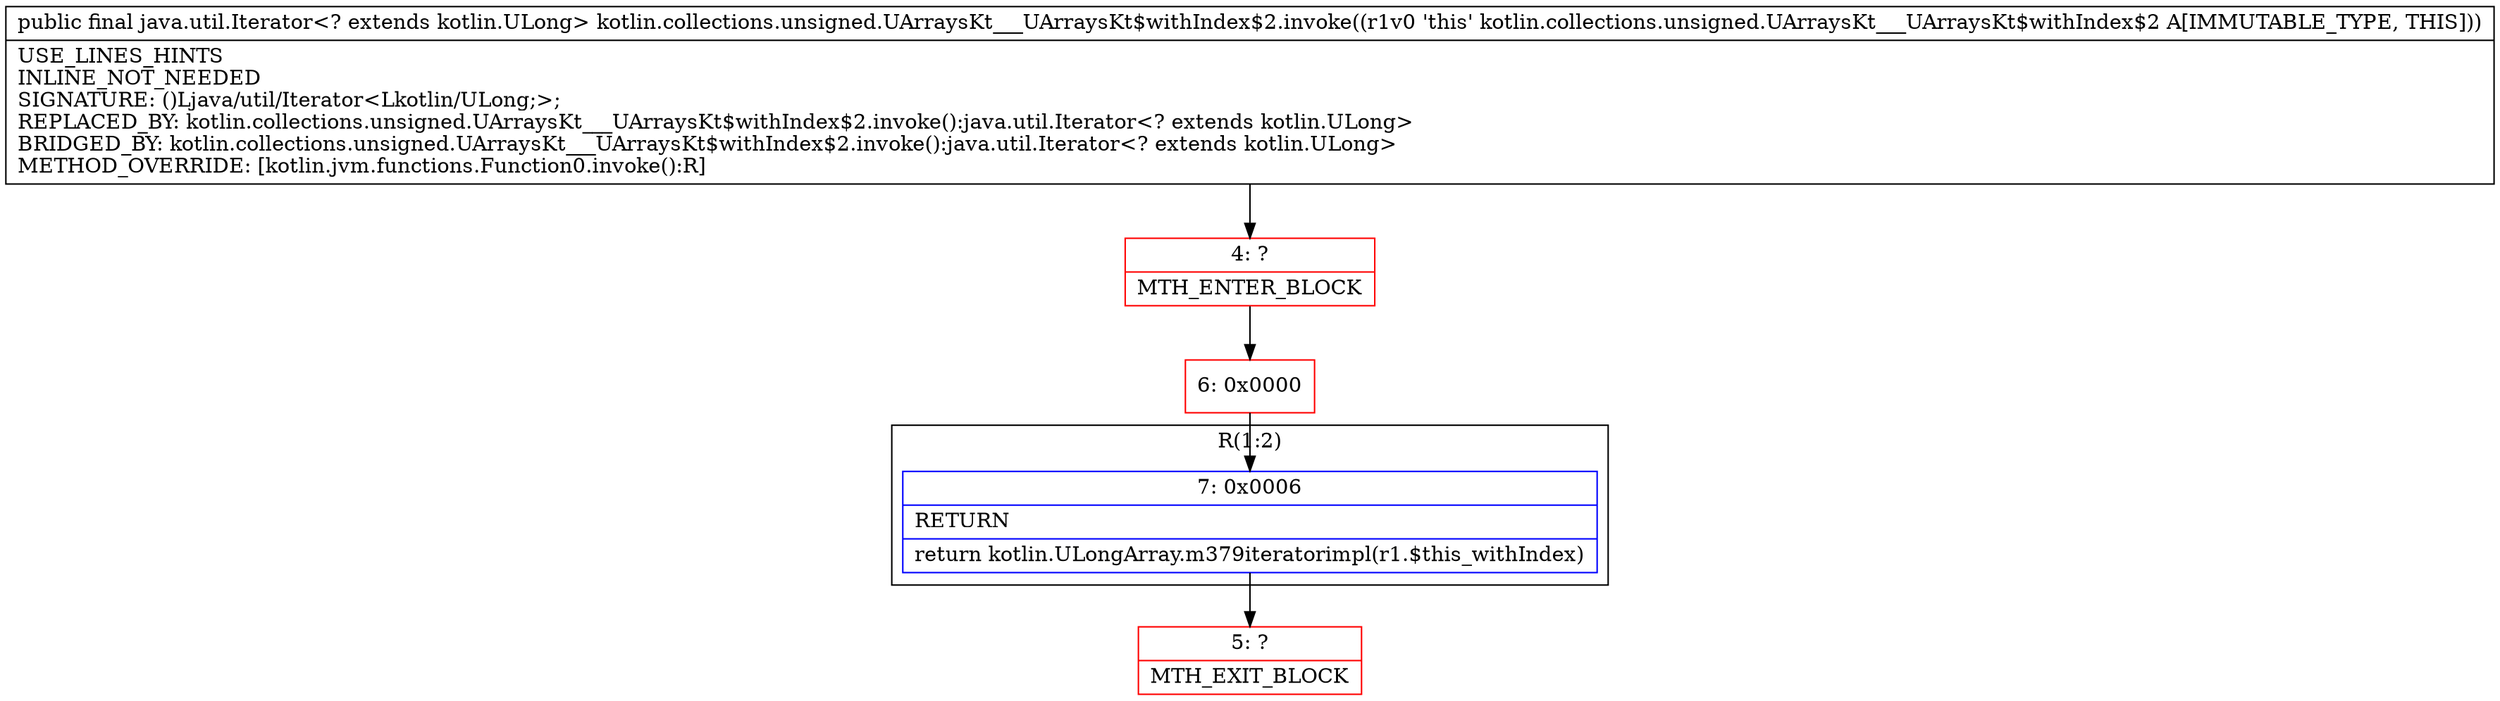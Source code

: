 digraph "CFG forkotlin.collections.unsigned.UArraysKt___UArraysKt$withIndex$2.invoke()Ljava\/util\/Iterator;" {
subgraph cluster_Region_1631093878 {
label = "R(1:2)";
node [shape=record,color=blue];
Node_7 [shape=record,label="{7\:\ 0x0006|RETURN\l|return kotlin.ULongArray.m379iteratorimpl(r1.$this_withIndex)\l}"];
}
Node_4 [shape=record,color=red,label="{4\:\ ?|MTH_ENTER_BLOCK\l}"];
Node_6 [shape=record,color=red,label="{6\:\ 0x0000}"];
Node_5 [shape=record,color=red,label="{5\:\ ?|MTH_EXIT_BLOCK\l}"];
MethodNode[shape=record,label="{public final java.util.Iterator\<? extends kotlin.ULong\> kotlin.collections.unsigned.UArraysKt___UArraysKt$withIndex$2.invoke((r1v0 'this' kotlin.collections.unsigned.UArraysKt___UArraysKt$withIndex$2 A[IMMUTABLE_TYPE, THIS]))  | USE_LINES_HINTS\lINLINE_NOT_NEEDED\lSIGNATURE: ()Ljava\/util\/Iterator\<Lkotlin\/ULong;\>;\lREPLACED_BY: kotlin.collections.unsigned.UArraysKt___UArraysKt$withIndex$2.invoke():java.util.Iterator\<? extends kotlin.ULong\>\lBRIDGED_BY: kotlin.collections.unsigned.UArraysKt___UArraysKt$withIndex$2.invoke():java.util.Iterator\<? extends kotlin.ULong\>\lMETHOD_OVERRIDE: [kotlin.jvm.functions.Function0.invoke():R]\l}"];
MethodNode -> Node_4;Node_7 -> Node_5;
Node_4 -> Node_6;
Node_6 -> Node_7;
}


